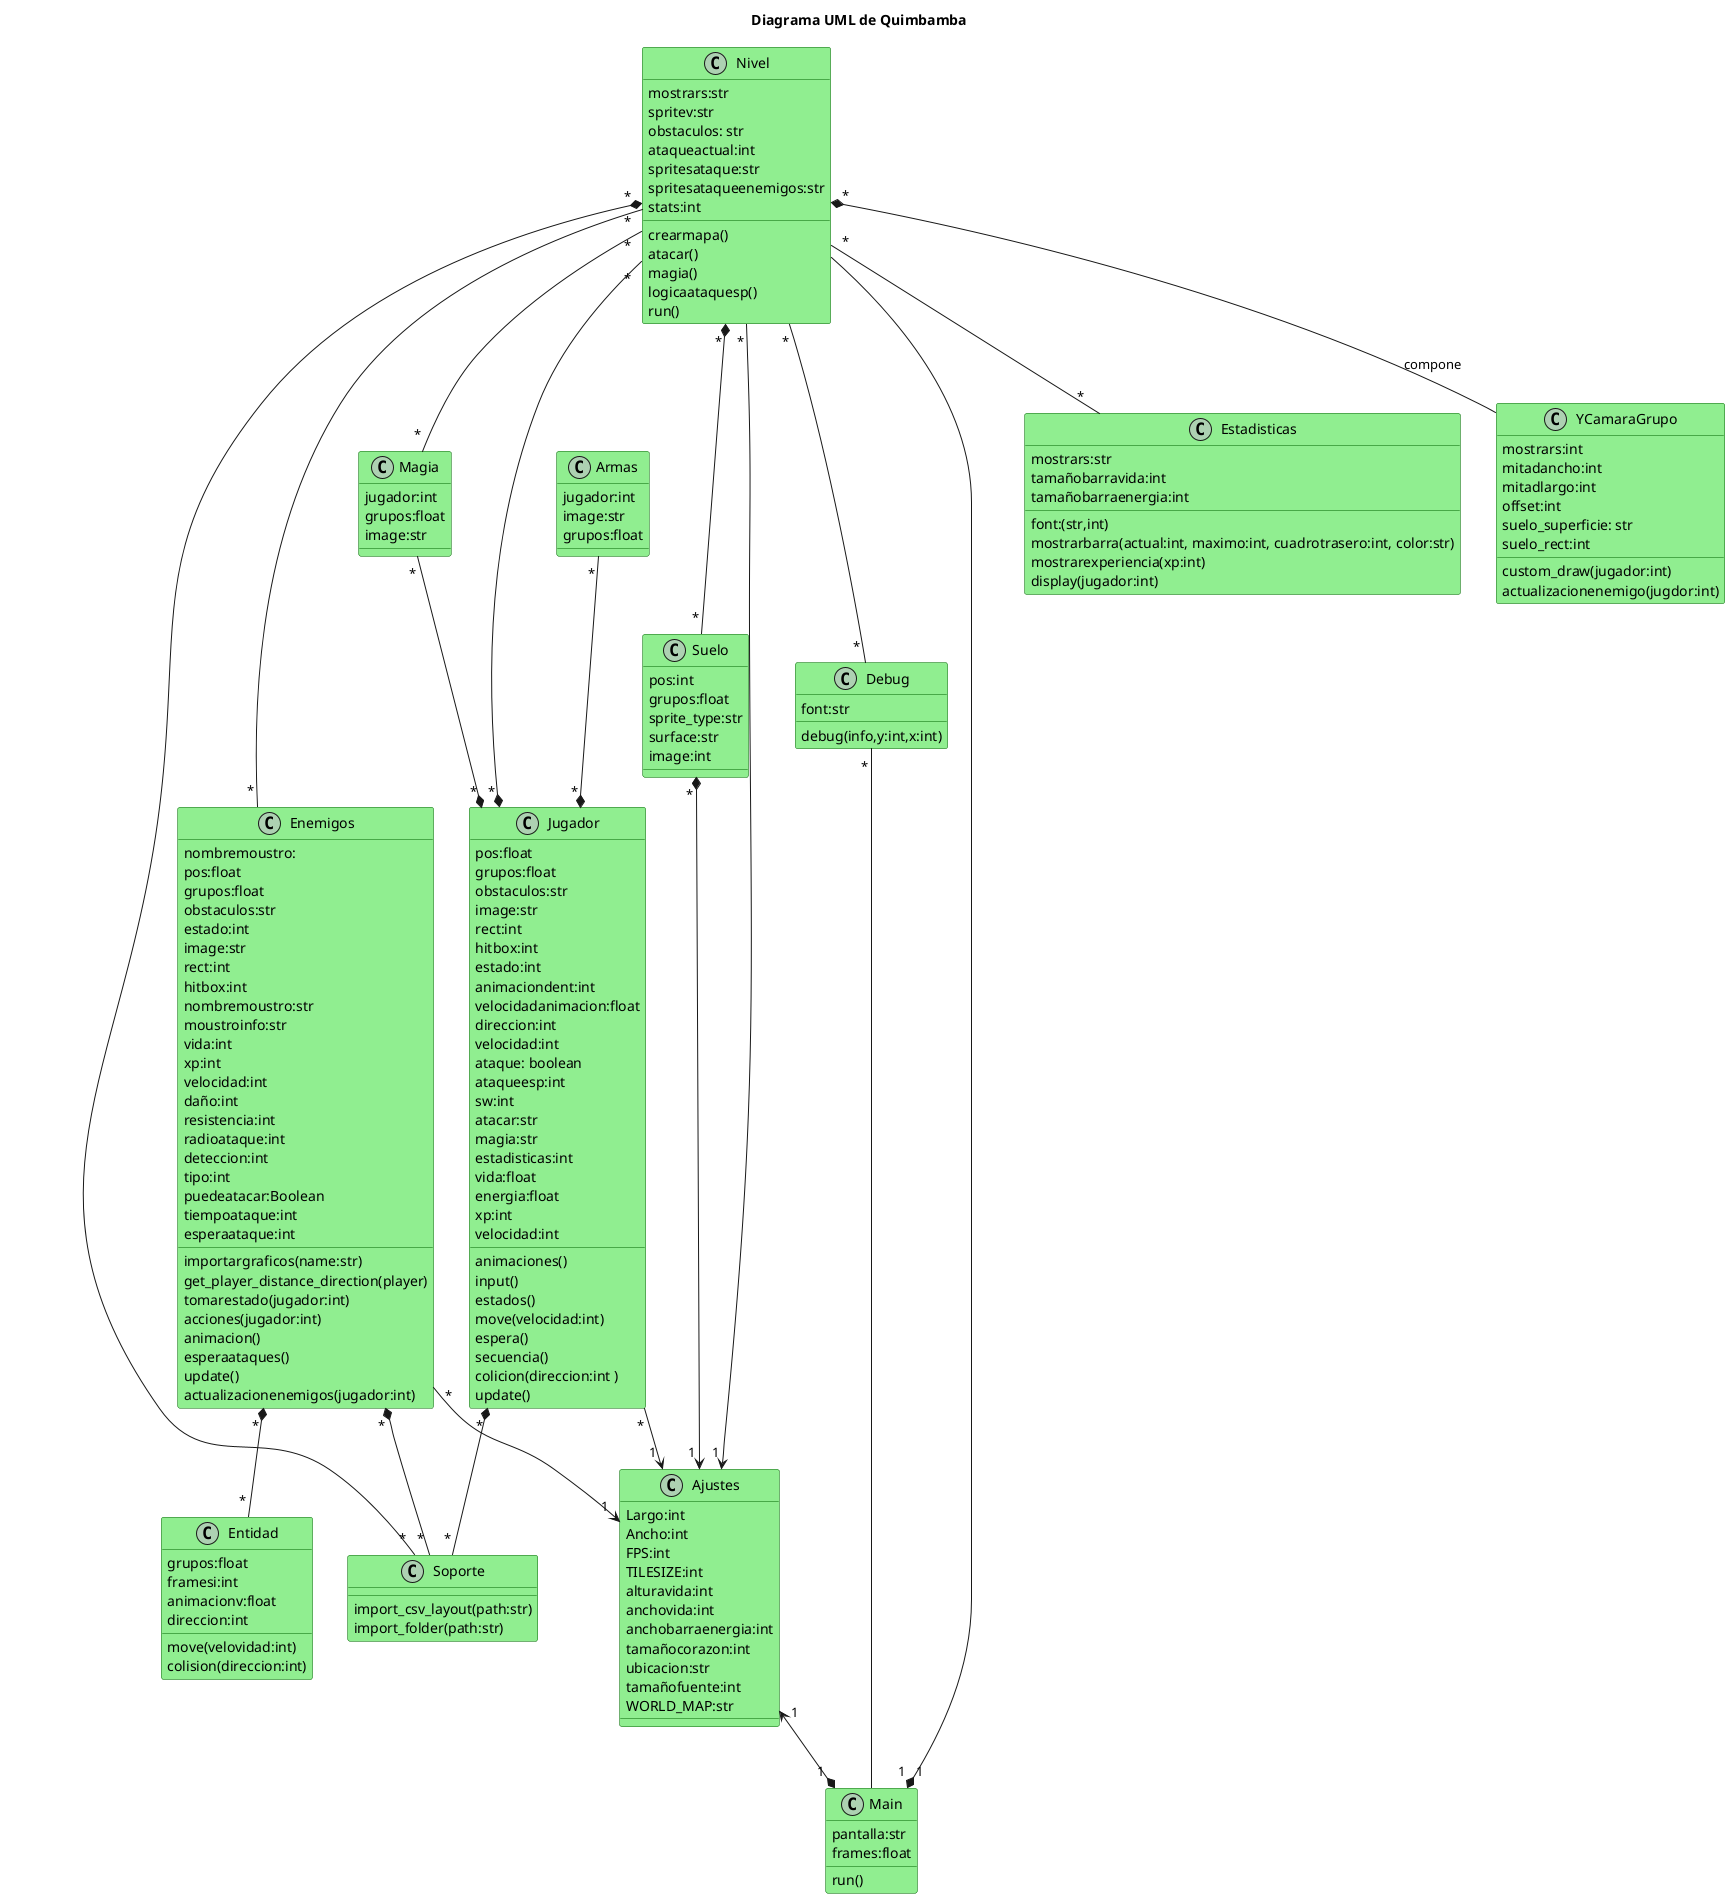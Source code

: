 @startuml Quimbamba
Title Diagrama UML de Quimbamba
class Ajustes #lightgreen;line:darkgreen{
Largo:int
Ancho:int
FPS:int
TILESIZE:int
alturavida:int
anchovida:int
anchobarraenergia:int
tamañocorazon:int
ubicacion:str
tamañofuente:int
WORLD_MAP:str
}

class Armas #lightgreen;line:darkgreen{
jugador:int
image:str
grupos:float
}

class Debug #lightgreen;line:darkgreen{
font:str
debug(info,y:int,x:int)
}

class Enemigos #lightgreen;line:darkgreen{
nombremoustro:
pos:float
grupos:float
obstaculos:str
estado:int
image:str
rect:int
hitbox:int
nombremoustro:str
moustroinfo:str
vida:int
xp:int
velocidad:int
daño:int
resistencia:int
radioataque:int
deteccion:int
tipo:int
puedeatacar:Boolean
tiempoataque:int
esperaataque:int
importargraficos(name:str)
get_player_distance_direction(player)
tomarestado(jugador:int)
acciones(jugador:int)
animacion()
esperaataques()
update()
actualizacionenemigos(jugador:int)
}

class Entidad #lightgreen;line:darkgreen{
grupos:float
framesi:int
animacionv:float
direccion:int
move(velovidad:int)
colision(direccion:int)
}

class Estadisticas #lightgreen;line:darkgreen{
mostrars:str
font:(str,int)
tamañobarravida:int
tamañobarraenergia:int
mostrarbarra(actual:int, maximo:int, cuadrotrasero:int, color:str)
mostrarexperiencia(xp:int)
display(jugador:int)
}

class Magia #lightgreen;line:darkgreen{
jugador:int
grupos:float
image:str
}

class Jugador #lightgreen;line:darkgreen{
pos:float
grupos:float
obstaculos:str
image:str
rect:int
hitbox:int
estado:int
animaciondent:int
velocidadanimacion:float
direccion:int
velocidad:int
ataque: boolean
ataqueesp:int
sw:int
atacar:str
magia:str
estadisticas:int
vida:float
energia:float
xp:int
velocidad:int
animaciones()
input()
estados()
move(velocidad:int)
espera()
secuencia()
colicion(direccion:int )
update()
}
        
class Main #lightgreen;line:darkgreen{
pantalla:str
frames:float
run()
}

class Nivel #lightgreen;line:darkgreen{
mostrars:str
spritev:str
obstaculos: str
ataqueactual:int
spritesataque:str
spritesataqueenemigos:str
stats:int
crearmapa()
atacar()
magia()
logicaataquesp()
run()

}

class YCamaraGrupo #lightgreen;line:darkgreen{
mostrars:int
mitadancho:int
mitadlargo:int
offset:int
suelo_superficie: str
suelo_rect:int
custom_draw(jugador:int)
actualizacionenemigo(jugdor:int)
}

class Soporte #lightgreen;line:darkgreen{
import_csv_layout(path:str)
import_folder(path:str)
}

class Suelo #lightgreen;line:darkgreen{
pos:int
grupos:float
sprite_type:str
surface:str
image:int
}

Ajustes " 1 " <--* "    1 " Main
Nivel--* " 1 "Main
Debug " * "-- "       1   "Main
Jugador " * " --> " 1 " Ajustes
Jugador " * " *-- " * "Soporte
Magia" * "--* " * "Jugador
Armas" * "--* " * "Jugador
Enemigos " * "--> " 1 "Ajustes
Enemigos " * " *-- " * " Soporte
Enemigos " * " *-- " * " Entidad
Nivel " * "--> " 1 "Ajustes
Nivel " * "--* " * "Jugador
Nivel " * "-- " * "Debug
Nivel " * "-- " * " Estadisticas
Nivel " * "-- " * "Magia
Nivel " * "-- " * "Enemigos
Nivel " * "*-- " * "Suelo
Nivel " * " *-- " * " Soporte
Nivel " * " *-- YCamaraGrupo: compone
Suelo " * " *--> " 1 " Ajustes